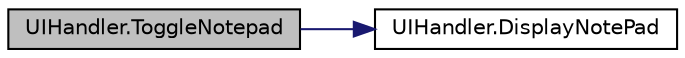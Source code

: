 digraph "UIHandler.ToggleNotepad"
{
 // LATEX_PDF_SIZE
  edge [fontname="Helvetica",fontsize="10",labelfontname="Helvetica",labelfontsize="10"];
  node [fontname="Helvetica",fontsize="10",shape=record];
  rankdir="LR";
  Node1 [label="UIHandler.ToggleNotepad",height=0.2,width=0.4,color="black", fillcolor="grey75", style="filled", fontcolor="black",tooltip=" "];
  Node1 -> Node2 [color="midnightblue",fontsize="10",style="solid"];
  Node2 [label="UIHandler.DisplayNotePad",height=0.2,width=0.4,color="black", fillcolor="white", style="filled",URL="$class_u_i_handler.html#abe1c78d110b0a4374daed98df71fcff1",tooltip=" "];
}
